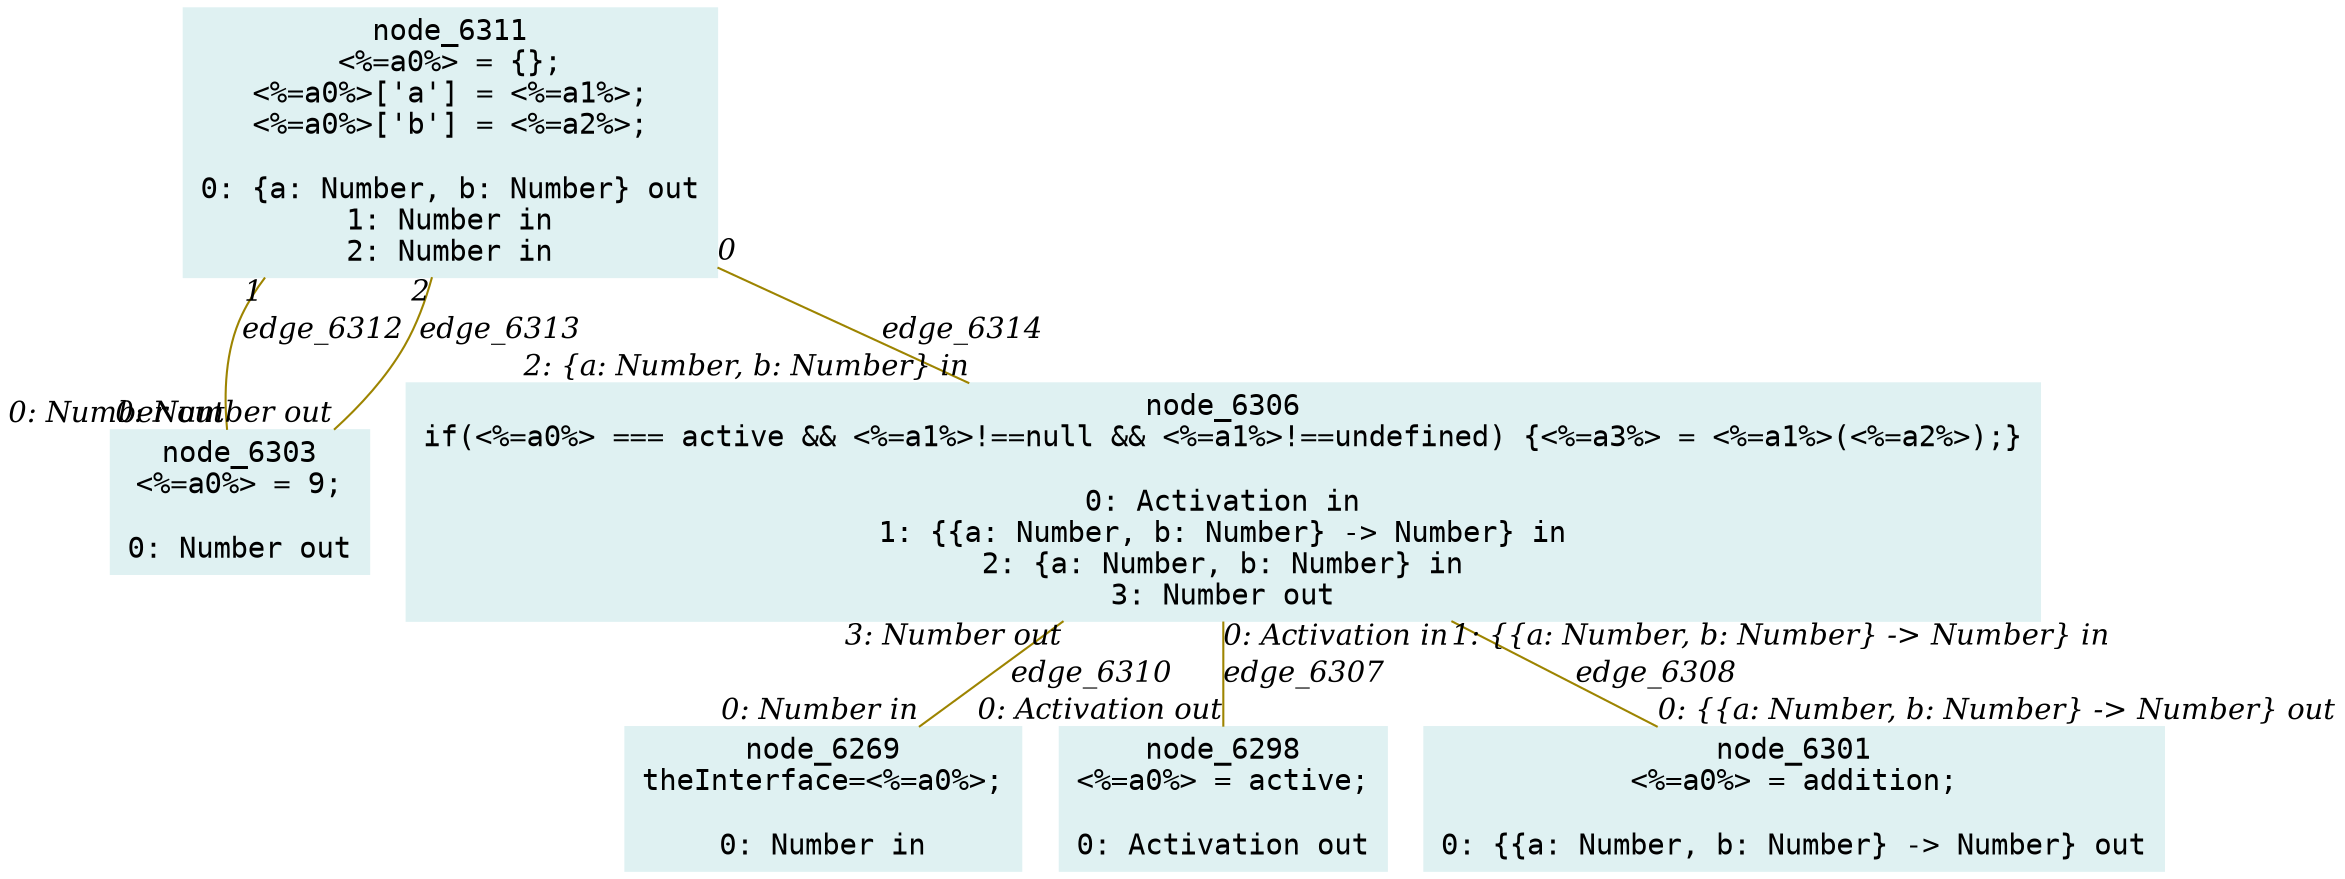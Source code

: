 digraph g{node_6269 [shape="box", style="filled", color="#dff1f2", fontname="Courier", label="node_6269
theInterface=<%=a0%>;

0: Number in" ]
node_6298 [shape="box", style="filled", color="#dff1f2", fontname="Courier", label="node_6298
<%=a0%> = active;

0: Activation out" ]
node_6301 [shape="box", style="filled", color="#dff1f2", fontname="Courier", label="node_6301
<%=a0%> = addition;

0: {{a: Number, b: Number} -> Number} out" ]
node_6303 [shape="box", style="filled", color="#dff1f2", fontname="Courier", label="node_6303
<%=a0%> = 9;

0: Number out" ]
node_6306 [shape="box", style="filled", color="#dff1f2", fontname="Courier", label="node_6306
if(<%=a0%> === active && <%=a1%>!==null && <%=a1%>!==undefined) {<%=a3%> = <%=a1%>(<%=a2%>);}

0: Activation in
1: {{a: Number, b: Number} -> Number} in
2: {a: Number, b: Number} in
3: Number out" ]
node_6311 [shape="box", style="filled", color="#dff1f2", fontname="Courier", label="node_6311
<%=a0%> = {};
<%=a0%>['a'] = <%=a1%>;
<%=a0%>['b'] = <%=a2%>;

0: {a: Number, b: Number} out
1: Number in
2: Number in" ]
node_6306 -> node_6298 [dir=none, arrowHead=none, fontname="Times-Italic", arrowsize=1, color="#9d8400", label="edge_6307",  headlabel="0: Activation out", taillabel="0: Activation in" ]
node_6306 -> node_6301 [dir=none, arrowHead=none, fontname="Times-Italic", arrowsize=1, color="#9d8400", label="edge_6308",  headlabel="0: {{a: Number, b: Number} -> Number} out", taillabel="1: {{a: Number, b: Number} -> Number} in" ]
node_6306 -> node_6269 [dir=none, arrowHead=none, fontname="Times-Italic", arrowsize=1, color="#9d8400", label="edge_6310",  headlabel="0: Number in", taillabel="3: Number out" ]
node_6311 -> node_6303 [dir=none, arrowHead=none, fontname="Times-Italic", arrowsize=1, color="#9d8400", label="edge_6312",  headlabel="0: Number out", taillabel="1" ]
node_6311 -> node_6303 [dir=none, arrowHead=none, fontname="Times-Italic", arrowsize=1, color="#9d8400", label="edge_6313",  headlabel="0: Number out", taillabel="2" ]
node_6311 -> node_6306 [dir=none, arrowHead=none, fontname="Times-Italic", arrowsize=1, color="#9d8400", label="edge_6314",  headlabel="2: {a: Number, b: Number} in", taillabel="0" ]
}
